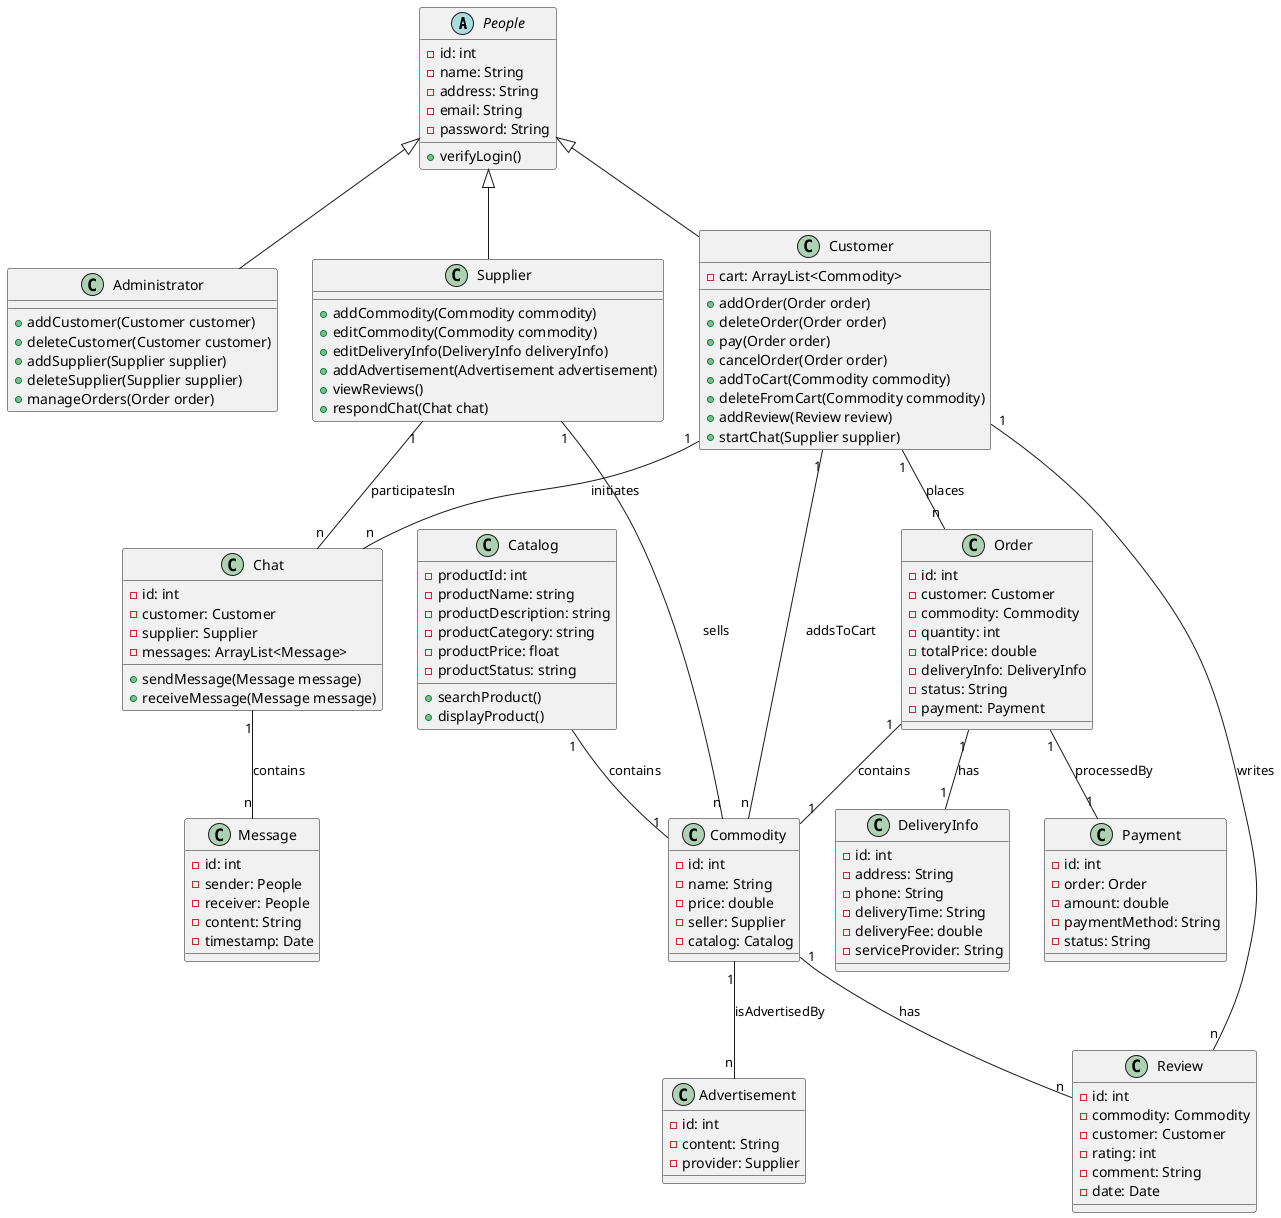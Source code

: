 @startuml

abstract class People {
    -id: int
    -name: String
    -address: String
    -email: String
    -password: String
    +verifyLogin()
}

class Commodity {
    -id: int
    -name: String
    -price: double
    -seller: Supplier
    -catalog: Catalog
}

class Order {
    -id: int
    -customer: Customer
    -commodity: Commodity
    -quantity: int
    -totalPrice: double
    -deliveryInfo: DeliveryInfo
    -status: String
    -payment: Payment
}

class Administrator extends People {
    +addCustomer(Customer customer)
    +deleteCustomer(Customer customer)
    +addSupplier(Supplier supplier)
    +deleteSupplier(Supplier supplier)
    +manageOrders(Order order)
}

class Customer extends People {
    -cart: ArrayList<Commodity>
    +addOrder(Order order)
    +deleteOrder(Order order)
    +pay(Order order)
    +cancelOrder(Order order)
    +addToCart(Commodity commodity)
    +deleteFromCart(Commodity commodity)
    +addReview(Review review)
    +startChat(Supplier supplier)
}

class Supplier extends People {
    +addCommodity(Commodity commodity)
    +editCommodity(Commodity commodity)
    +editDeliveryInfo(DeliveryInfo deliveryInfo)
    +addAdvertisement(Advertisement advertisement)
    +viewReviews()
    +respondChat(Chat chat)
}

class Advertisement {
    -id: int
    -content: String
    -provider: Supplier
}

class DeliveryInfo {
    -id: int
    -address: String
    -phone: String
    -deliveryTime: String
    -deliveryFee: double
    -serviceProvider: String
}

class Payment {
    -id: int
    -order: Order
    -amount: double
    -paymentMethod: String
    -status: String
}

class Review {
    -id: int
    -commodity: Commodity
    -customer: Customer
    -rating: int
    -comment: String
    -date: Date
}

class Chat {
    -id: int
    -customer: Customer
    -supplier: Supplier
    -messages: ArrayList<Message>
    +sendMessage(Message message)
    +receiveMessage(Message message)
}

class Message {
    -id: int
    -sender: People
    -receiver: People
    -content: String
    -timestamp: Date
}

class Catalog {
    -productId: int
    -productName: string
    -productDescription: string
    -productCategory: string
    -productPrice: float
    -productStatus: string
    +searchProduct()
    +displayProduct()
}

Customer "1" -- "n" Order : places
Order "1" -- "1" DeliveryInfo : has
Order "1" -- "1" Commodity : contains
Order "1" -- "1" Payment : processedBy
Supplier "1" -- "n" Commodity : sells
Commodity "1" -- "n" Advertisement : isAdvertisedBy
Customer "1" -- "n" Commodity : addsToCart
Commodity "1" -- "n" Review : has
Customer "1" -- "n" Review : writes
Customer "1" -- "n" Chat : initiates
Supplier "1" -- "n" Chat : participatesIn
Chat "1" -- "n" Message : contains
Catalog "1" -- "1" Commodity : contains

@enduml
